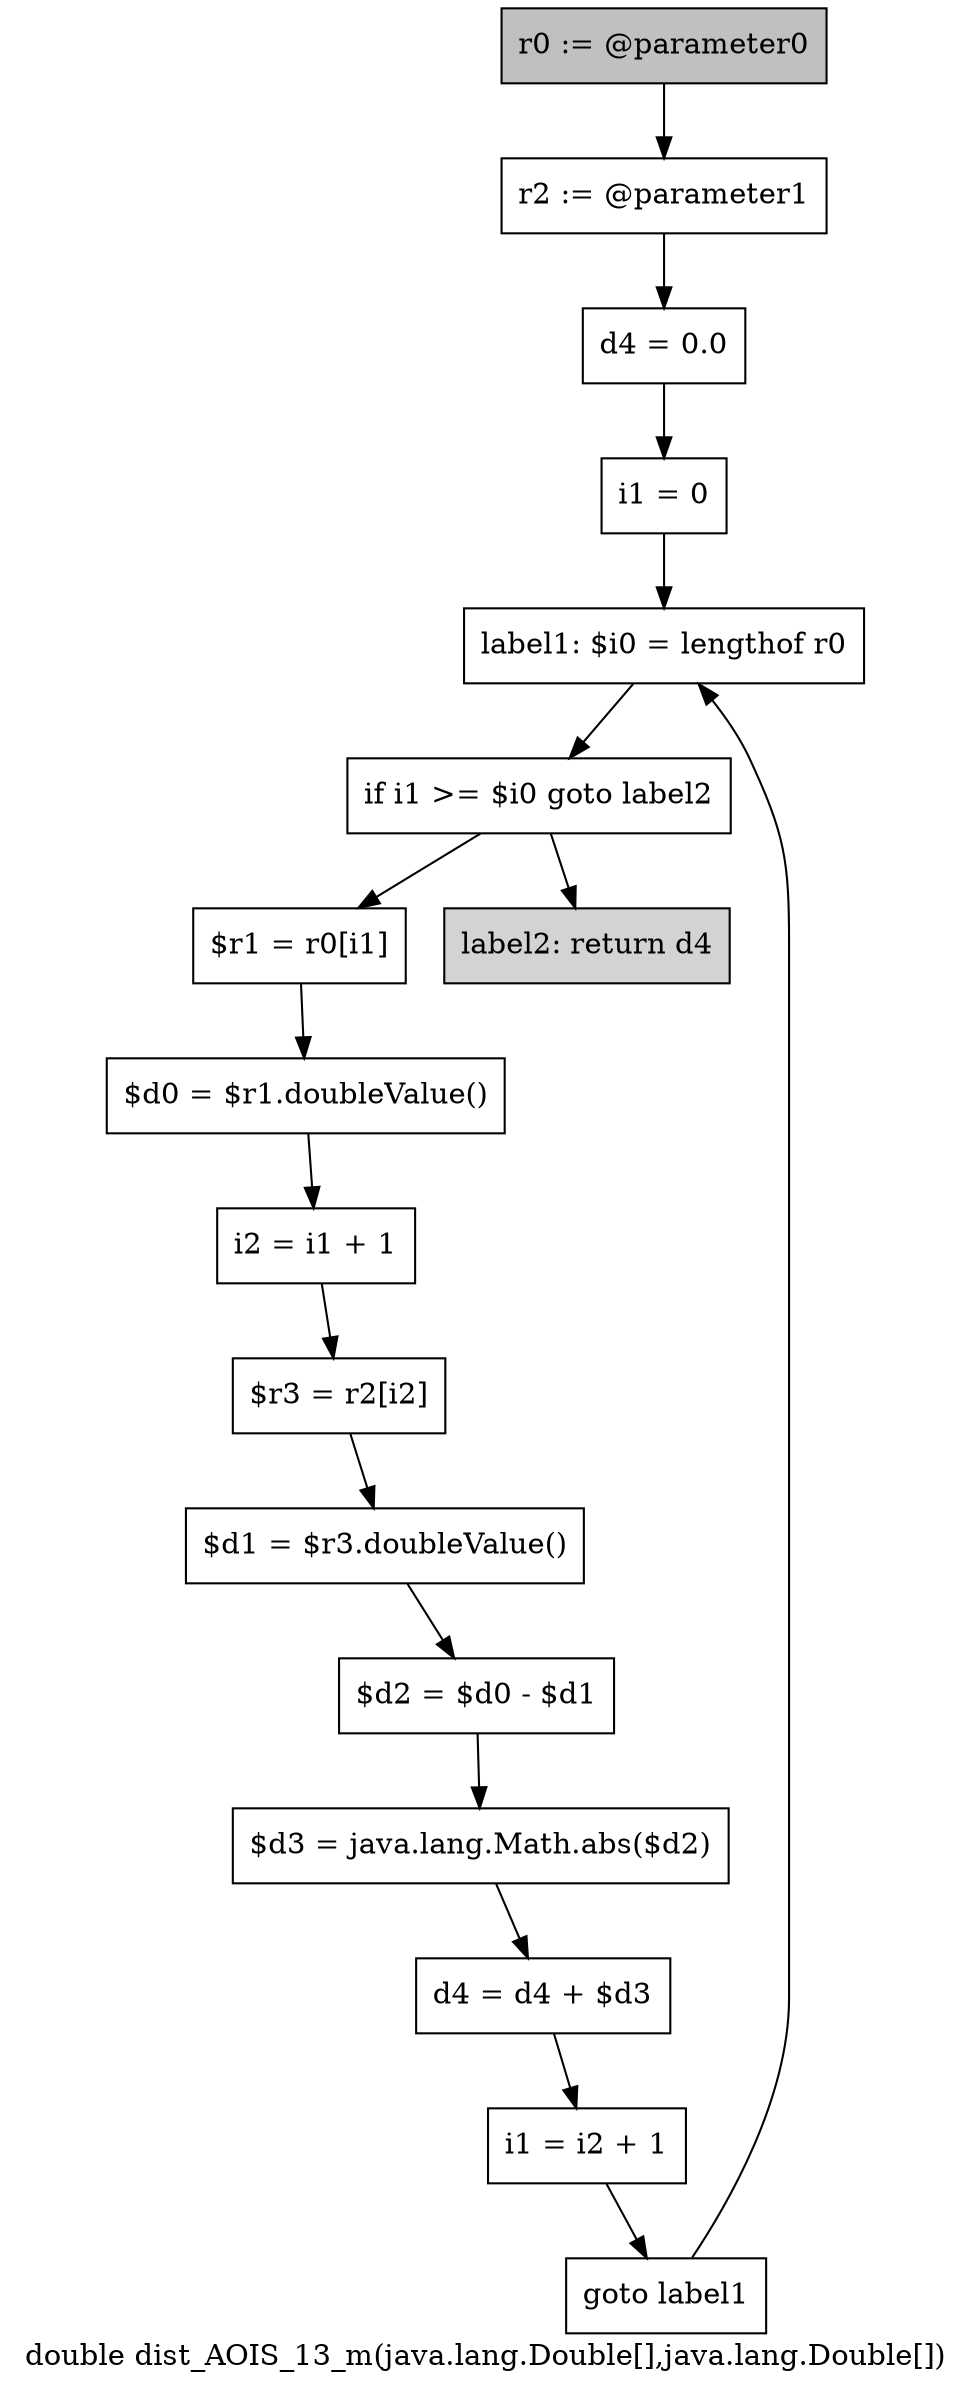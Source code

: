 digraph "double dist_AOIS_13_m(java.lang.Double[],java.lang.Double[])" {
    label="double dist_AOIS_13_m(java.lang.Double[],java.lang.Double[])";
    node [shape=box];
    "0" [style=filled,fillcolor=gray,label="r0 := @parameter0",];
    "1" [label="r2 := @parameter1",];
    "0"->"1";
    "2" [label="d4 = 0.0",];
    "1"->"2";
    "3" [label="i1 = 0",];
    "2"->"3";
    "4" [label="label1: $i0 = lengthof r0",];
    "3"->"4";
    "5" [label="if i1 >= $i0 goto label2",];
    "4"->"5";
    "6" [label="$r1 = r0[i1]",];
    "5"->"6";
    "16" [style=filled,fillcolor=lightgray,label="label2: return d4",];
    "5"->"16";
    "7" [label="$d0 = $r1.doubleValue()",];
    "6"->"7";
    "8" [label="i2 = i1 + 1",];
    "7"->"8";
    "9" [label="$r3 = r2[i2]",];
    "8"->"9";
    "10" [label="$d1 = $r3.doubleValue()",];
    "9"->"10";
    "11" [label="$d2 = $d0 - $d1",];
    "10"->"11";
    "12" [label="$d3 = java.lang.Math.abs($d2)",];
    "11"->"12";
    "13" [label="d4 = d4 + $d3",];
    "12"->"13";
    "14" [label="i1 = i2 + 1",];
    "13"->"14";
    "15" [label="goto label1",];
    "14"->"15";
    "15"->"4";
}
